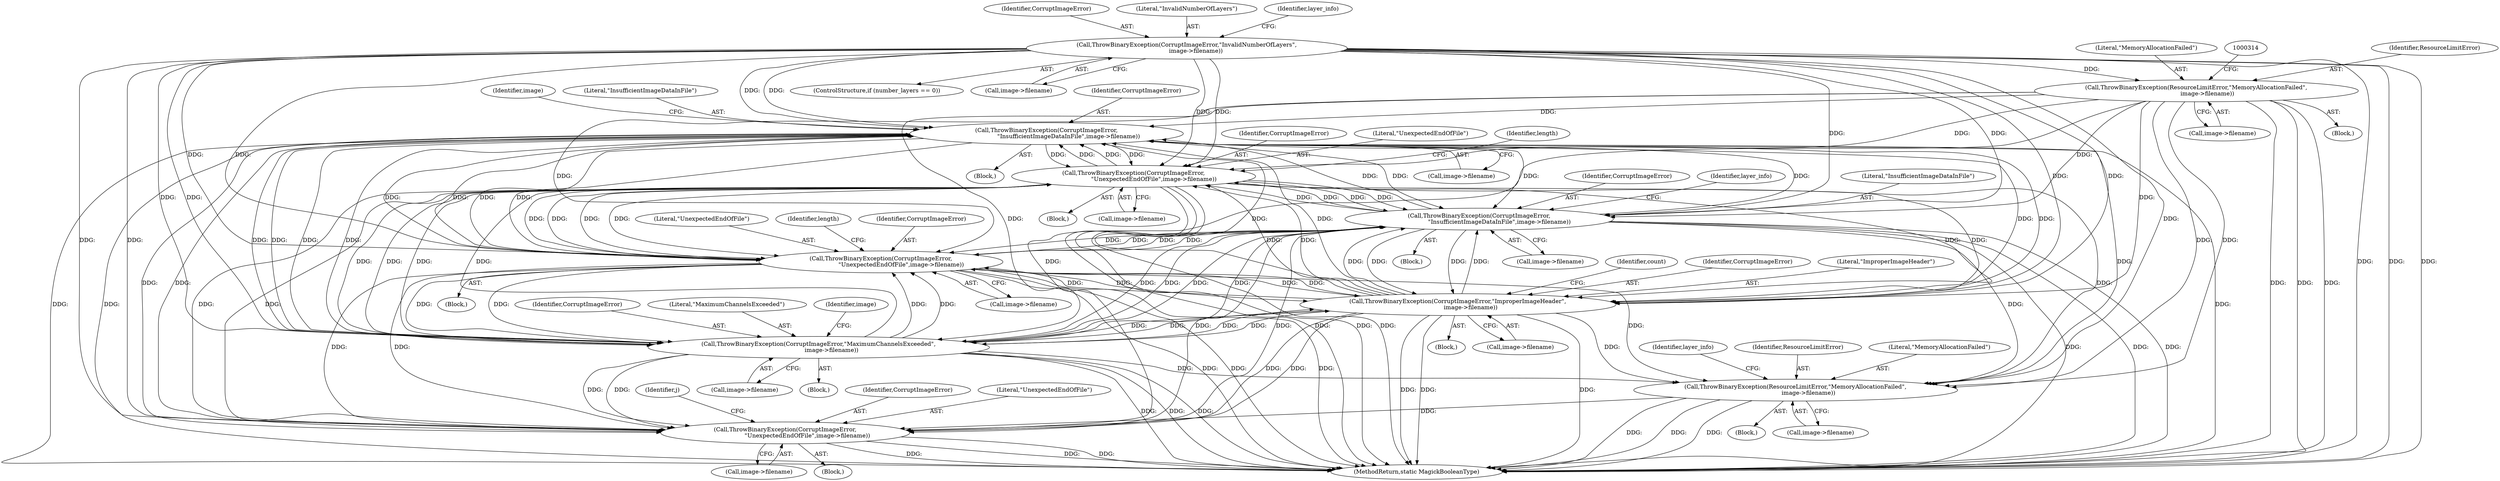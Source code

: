 digraph "1_ImageMagick_04a567494786d5bb50894fc8bb8fea0cf496bea8_0@pointer" {
"1001098" [label="(Call,ThrowBinaryException(CorruptImageError,\n                        \"InsufficientImageDataInFile\",image->filename))"];
"1001027" [label="(Call,ThrowBinaryException(CorruptImageError,\n                      \"UnexpectedEndOfFile\",image->filename))"];
"1001237" [label="(Call,ThrowBinaryException(CorruptImageError,\n                      \"InsufficientImageDataInFile\",image->filename))"];
"1001207" [label="(Call,ThrowBinaryException(CorruptImageError,\n                      \"UnexpectedEndOfFile\",image->filename))"];
"1000627" [label="(Call,ThrowBinaryException(CorruptImageError,\"ImproperImageHeader\",\n              image->filename))"];
"1000271" [label="(Call,ThrowBinaryException(CorruptImageError,\"InvalidNumberOfLayers\",\n          image->filename))"];
"1001098" [label="(Call,ThrowBinaryException(CorruptImageError,\n                        \"InsufficientImageDataInFile\",image->filename))"];
"1000442" [label="(Call,ThrowBinaryException(CorruptImageError,\"MaximumChannelsExceeded\",\n              image->filename))"];
"1000307" [label="(Call,ThrowBinaryException(ResourceLimitError,\"MemoryAllocationFailed\",\n            image->filename))"];
"1001390" [label="(Call,ThrowBinaryException(ResourceLimitError,\"MemoryAllocationFailed\",\n              image->filename))"];
"1001498" [label="(Call,ThrowBinaryException(CorruptImageError,\n                        \"UnexpectedEndOfFile\",image->filename))"];
"1001474" [label="(Identifier,j)"];
"1001098" [label="(Call,ThrowBinaryException(CorruptImageError,\n                        \"InsufficientImageDataInFile\",image->filename))"];
"1000272" [label="(Identifier,CorruptImageError)"];
"1000294" [label="(Block,)"];
"1000445" [label="(Call,image->filename)"];
"1001246" [label="(Identifier,layer_info)"];
"1000443" [label="(Identifier,CorruptImageError)"];
"1001028" [label="(Identifier,CorruptImageError)"];
"1000634" [label="(Identifier,count)"];
"1000273" [label="(Literal,\"InvalidNumberOfLayers\")"];
"1000436" [label="(Block,)"];
"1001492" [label="(Block,)"];
"1001099" [label="(Identifier,CorruptImageError)"];
"1000267" [label="(ControlStructure,if (number_layers == 0))"];
"1001393" [label="(Call,image->filename)"];
"1000627" [label="(Call,ThrowBinaryException(CorruptImageError,\"ImproperImageHeader\",\n              image->filename))"];
"1001027" [label="(Call,ThrowBinaryException(CorruptImageError,\n                      \"UnexpectedEndOfFile\",image->filename))"];
"1000308" [label="(Identifier,ResourceLimitError)"];
"1000630" [label="(Call,image->filename)"];
"1001369" [label="(Block,)"];
"1001501" [label="(Call,image->filename)"];
"1001231" [label="(Block,)"];
"1000628" [label="(Identifier,CorruptImageError)"];
"1001499" [label="(Identifier,CorruptImageError)"];
"1001498" [label="(Call,ThrowBinaryException(CorruptImageError,\n                        \"UnexpectedEndOfFile\",image->filename))"];
"1001237" [label="(Call,ThrowBinaryException(CorruptImageError,\n                      \"InsufficientImageDataInFile\",image->filename))"];
"1000310" [label="(Call,image->filename)"];
"1001092" [label="(Block,)"];
"1000442" [label="(Call,ThrowBinaryException(CorruptImageError,\"MaximumChannelsExceeded\",\n              image->filename))"];
"1001207" [label="(Call,ThrowBinaryException(CorruptImageError,\n                      \"UnexpectedEndOfFile\",image->filename))"];
"1001021" [label="(Block,)"];
"1000608" [label="(Block,)"];
"1001029" [label="(Literal,\"UnexpectedEndOfFile\")"];
"1001209" [label="(Literal,\"UnexpectedEndOfFile\")"];
"1000629" [label="(Literal,\"ImproperImageHeader\")"];
"1000274" [label="(Call,image->filename)"];
"1001214" [label="(Identifier,length)"];
"1000309" [label="(Literal,\"MemoryAllocationFailed\")"];
"1001500" [label="(Literal,\"UnexpectedEndOfFile\")"];
"1000271" [label="(Call,ThrowBinaryException(CorruptImageError,\"InvalidNumberOfLayers\",\n          image->filename))"];
"1001030" [label="(Call,image->filename)"];
"1001210" [label="(Call,image->filename)"];
"1001240" [label="(Call,image->filename)"];
"1001700" [label="(MethodReturn,static MagickBooleanType)"];
"1001101" [label="(Call,image->filename)"];
"1001400" [label="(Identifier,layer_info)"];
"1000307" [label="(Call,ThrowBinaryException(ResourceLimitError,\"MemoryAllocationFailed\",\n            image->filename))"];
"1001390" [label="(Call,ThrowBinaryException(ResourceLimitError,\"MemoryAllocationFailed\",\n              image->filename))"];
"1001239" [label="(Literal,\"InsufficientImageDataInFile\")"];
"1001391" [label="(Identifier,ResourceLimitError)"];
"1001238" [label="(Identifier,CorruptImageError)"];
"1000278" [label="(Identifier,layer_info)"];
"1000444" [label="(Literal,\"MaximumChannelsExceeded\")"];
"1001208" [label="(Identifier,CorruptImageError)"];
"1000451" [label="(Identifier,image)"];
"1001107" [label="(Identifier,image)"];
"1001100" [label="(Literal,\"InsufficientImageDataInFile\")"];
"1001034" [label="(Identifier,length)"];
"1001201" [label="(Block,)"];
"1001392" [label="(Literal,\"MemoryAllocationFailed\")"];
"1001098" -> "1001092"  [label="AST: "];
"1001098" -> "1001101"  [label="CFG: "];
"1001099" -> "1001098"  [label="AST: "];
"1001100" -> "1001098"  [label="AST: "];
"1001101" -> "1001098"  [label="AST: "];
"1001107" -> "1001098"  [label="CFG: "];
"1001098" -> "1001700"  [label="DDG: "];
"1001098" -> "1001700"  [label="DDG: "];
"1001098" -> "1001700"  [label="DDG: "];
"1001098" -> "1000442"  [label="DDG: "];
"1001098" -> "1000442"  [label="DDG: "];
"1001098" -> "1000627"  [label="DDG: "];
"1001098" -> "1000627"  [label="DDG: "];
"1001098" -> "1001027"  [label="DDG: "];
"1001098" -> "1001027"  [label="DDG: "];
"1001027" -> "1001098"  [label="DDG: "];
"1001027" -> "1001098"  [label="DDG: "];
"1001237" -> "1001098"  [label="DDG: "];
"1001237" -> "1001098"  [label="DDG: "];
"1001207" -> "1001098"  [label="DDG: "];
"1001207" -> "1001098"  [label="DDG: "];
"1000627" -> "1001098"  [label="DDG: "];
"1000627" -> "1001098"  [label="DDG: "];
"1000271" -> "1001098"  [label="DDG: "];
"1000271" -> "1001098"  [label="DDG: "];
"1000442" -> "1001098"  [label="DDG: "];
"1000442" -> "1001098"  [label="DDG: "];
"1000307" -> "1001098"  [label="DDG: "];
"1001098" -> "1001207"  [label="DDG: "];
"1001098" -> "1001207"  [label="DDG: "];
"1001098" -> "1001237"  [label="DDG: "];
"1001098" -> "1001237"  [label="DDG: "];
"1001098" -> "1001390"  [label="DDG: "];
"1001098" -> "1001498"  [label="DDG: "];
"1001098" -> "1001498"  [label="DDG: "];
"1001027" -> "1001021"  [label="AST: "];
"1001027" -> "1001030"  [label="CFG: "];
"1001028" -> "1001027"  [label="AST: "];
"1001029" -> "1001027"  [label="AST: "];
"1001030" -> "1001027"  [label="AST: "];
"1001034" -> "1001027"  [label="CFG: "];
"1001027" -> "1001700"  [label="DDG: "];
"1001027" -> "1001700"  [label="DDG: "];
"1001027" -> "1001700"  [label="DDG: "];
"1001027" -> "1000442"  [label="DDG: "];
"1001027" -> "1000442"  [label="DDG: "];
"1001027" -> "1000627"  [label="DDG: "];
"1001027" -> "1000627"  [label="DDG: "];
"1001237" -> "1001027"  [label="DDG: "];
"1001237" -> "1001027"  [label="DDG: "];
"1001207" -> "1001027"  [label="DDG: "];
"1001207" -> "1001027"  [label="DDG: "];
"1000627" -> "1001027"  [label="DDG: "];
"1000627" -> "1001027"  [label="DDG: "];
"1000271" -> "1001027"  [label="DDG: "];
"1000271" -> "1001027"  [label="DDG: "];
"1000442" -> "1001027"  [label="DDG: "];
"1000442" -> "1001027"  [label="DDG: "];
"1000307" -> "1001027"  [label="DDG: "];
"1001027" -> "1001207"  [label="DDG: "];
"1001027" -> "1001207"  [label="DDG: "];
"1001027" -> "1001237"  [label="DDG: "];
"1001027" -> "1001237"  [label="DDG: "];
"1001027" -> "1001390"  [label="DDG: "];
"1001027" -> "1001498"  [label="DDG: "];
"1001027" -> "1001498"  [label="DDG: "];
"1001237" -> "1001231"  [label="AST: "];
"1001237" -> "1001240"  [label="CFG: "];
"1001238" -> "1001237"  [label="AST: "];
"1001239" -> "1001237"  [label="AST: "];
"1001240" -> "1001237"  [label="AST: "];
"1001246" -> "1001237"  [label="CFG: "];
"1001237" -> "1001700"  [label="DDG: "];
"1001237" -> "1001700"  [label="DDG: "];
"1001237" -> "1001700"  [label="DDG: "];
"1001237" -> "1000442"  [label="DDG: "];
"1001237" -> "1000442"  [label="DDG: "];
"1001237" -> "1000627"  [label="DDG: "];
"1001237" -> "1000627"  [label="DDG: "];
"1001237" -> "1001207"  [label="DDG: "];
"1001237" -> "1001207"  [label="DDG: "];
"1001207" -> "1001237"  [label="DDG: "];
"1001207" -> "1001237"  [label="DDG: "];
"1000627" -> "1001237"  [label="DDG: "];
"1000627" -> "1001237"  [label="DDG: "];
"1000271" -> "1001237"  [label="DDG: "];
"1000271" -> "1001237"  [label="DDG: "];
"1000442" -> "1001237"  [label="DDG: "];
"1000442" -> "1001237"  [label="DDG: "];
"1000307" -> "1001237"  [label="DDG: "];
"1001237" -> "1001390"  [label="DDG: "];
"1001237" -> "1001498"  [label="DDG: "];
"1001237" -> "1001498"  [label="DDG: "];
"1001207" -> "1001201"  [label="AST: "];
"1001207" -> "1001210"  [label="CFG: "];
"1001208" -> "1001207"  [label="AST: "];
"1001209" -> "1001207"  [label="AST: "];
"1001210" -> "1001207"  [label="AST: "];
"1001214" -> "1001207"  [label="CFG: "];
"1001207" -> "1001700"  [label="DDG: "];
"1001207" -> "1001700"  [label="DDG: "];
"1001207" -> "1001700"  [label="DDG: "];
"1001207" -> "1000442"  [label="DDG: "];
"1001207" -> "1000442"  [label="DDG: "];
"1001207" -> "1000627"  [label="DDG: "];
"1001207" -> "1000627"  [label="DDG: "];
"1000627" -> "1001207"  [label="DDG: "];
"1000627" -> "1001207"  [label="DDG: "];
"1000271" -> "1001207"  [label="DDG: "];
"1000271" -> "1001207"  [label="DDG: "];
"1000442" -> "1001207"  [label="DDG: "];
"1000442" -> "1001207"  [label="DDG: "];
"1000307" -> "1001207"  [label="DDG: "];
"1001207" -> "1001390"  [label="DDG: "];
"1001207" -> "1001498"  [label="DDG: "];
"1001207" -> "1001498"  [label="DDG: "];
"1000627" -> "1000608"  [label="AST: "];
"1000627" -> "1000630"  [label="CFG: "];
"1000628" -> "1000627"  [label="AST: "];
"1000629" -> "1000627"  [label="AST: "];
"1000630" -> "1000627"  [label="AST: "];
"1000634" -> "1000627"  [label="CFG: "];
"1000627" -> "1001700"  [label="DDG: "];
"1000627" -> "1001700"  [label="DDG: "];
"1000627" -> "1001700"  [label="DDG: "];
"1000627" -> "1000442"  [label="DDG: "];
"1000627" -> "1000442"  [label="DDG: "];
"1000271" -> "1000627"  [label="DDG: "];
"1000271" -> "1000627"  [label="DDG: "];
"1000442" -> "1000627"  [label="DDG: "];
"1000442" -> "1000627"  [label="DDG: "];
"1000307" -> "1000627"  [label="DDG: "];
"1000627" -> "1001390"  [label="DDG: "];
"1000627" -> "1001498"  [label="DDG: "];
"1000627" -> "1001498"  [label="DDG: "];
"1000271" -> "1000267"  [label="AST: "];
"1000271" -> "1000274"  [label="CFG: "];
"1000272" -> "1000271"  [label="AST: "];
"1000273" -> "1000271"  [label="AST: "];
"1000274" -> "1000271"  [label="AST: "];
"1000278" -> "1000271"  [label="CFG: "];
"1000271" -> "1001700"  [label="DDG: "];
"1000271" -> "1001700"  [label="DDG: "];
"1000271" -> "1001700"  [label="DDG: "];
"1000271" -> "1000307"  [label="DDG: "];
"1000271" -> "1000442"  [label="DDG: "];
"1000271" -> "1000442"  [label="DDG: "];
"1000271" -> "1001390"  [label="DDG: "];
"1000271" -> "1001498"  [label="DDG: "];
"1000271" -> "1001498"  [label="DDG: "];
"1000442" -> "1000436"  [label="AST: "];
"1000442" -> "1000445"  [label="CFG: "];
"1000443" -> "1000442"  [label="AST: "];
"1000444" -> "1000442"  [label="AST: "];
"1000445" -> "1000442"  [label="AST: "];
"1000451" -> "1000442"  [label="CFG: "];
"1000442" -> "1001700"  [label="DDG: "];
"1000442" -> "1001700"  [label="DDG: "];
"1000442" -> "1001700"  [label="DDG: "];
"1000307" -> "1000442"  [label="DDG: "];
"1000442" -> "1001390"  [label="DDG: "];
"1000442" -> "1001498"  [label="DDG: "];
"1000442" -> "1001498"  [label="DDG: "];
"1000307" -> "1000294"  [label="AST: "];
"1000307" -> "1000310"  [label="CFG: "];
"1000308" -> "1000307"  [label="AST: "];
"1000309" -> "1000307"  [label="AST: "];
"1000310" -> "1000307"  [label="AST: "];
"1000314" -> "1000307"  [label="CFG: "];
"1000307" -> "1001700"  [label="DDG: "];
"1000307" -> "1001700"  [label="DDG: "];
"1000307" -> "1001700"  [label="DDG: "];
"1000307" -> "1001390"  [label="DDG: "];
"1000307" -> "1001390"  [label="DDG: "];
"1000307" -> "1001498"  [label="DDG: "];
"1001390" -> "1001369"  [label="AST: "];
"1001390" -> "1001393"  [label="CFG: "];
"1001391" -> "1001390"  [label="AST: "];
"1001392" -> "1001390"  [label="AST: "];
"1001393" -> "1001390"  [label="AST: "];
"1001400" -> "1001390"  [label="CFG: "];
"1001390" -> "1001700"  [label="DDG: "];
"1001390" -> "1001700"  [label="DDG: "];
"1001390" -> "1001700"  [label="DDG: "];
"1001390" -> "1001498"  [label="DDG: "];
"1001498" -> "1001492"  [label="AST: "];
"1001498" -> "1001501"  [label="CFG: "];
"1001499" -> "1001498"  [label="AST: "];
"1001500" -> "1001498"  [label="AST: "];
"1001501" -> "1001498"  [label="AST: "];
"1001474" -> "1001498"  [label="CFG: "];
"1001498" -> "1001700"  [label="DDG: "];
"1001498" -> "1001700"  [label="DDG: "];
"1001498" -> "1001700"  [label="DDG: "];
}
